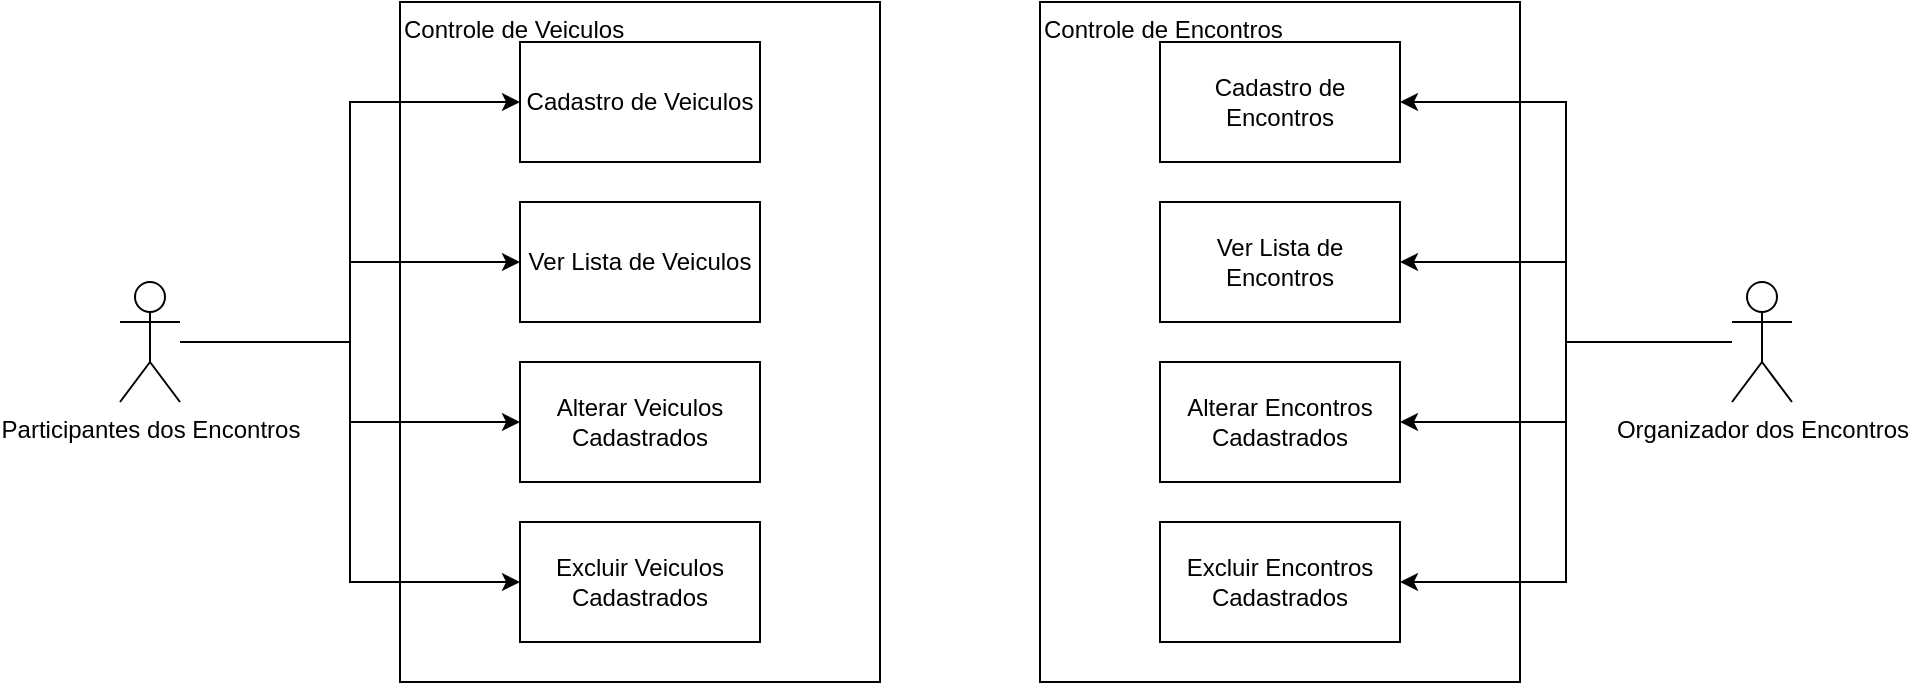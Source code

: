 <mxfile version="21.3.8" type="device">
  <diagram name="Diagrama de Uso" id="W3shOh-qu_SxtNASPFLj">
    <mxGraphModel dx="1107" dy="646" grid="0" gridSize="10" guides="1" tooltips="1" connect="1" arrows="1" fold="1" page="0" pageScale="1" pageWidth="827" pageHeight="1169" math="0" shadow="0">
      <root>
        <mxCell id="0" />
        <mxCell id="1" parent="0" />
        <mxCell id="EefOSyrNORaYxuJxNh8y-10" style="edgeStyle=orthogonalEdgeStyle;rounded=0;orthogonalLoop=1;jettySize=auto;html=1;entryX=0;entryY=0.5;entryDx=0;entryDy=0;" edge="1" parent="1" source="EefOSyrNORaYxuJxNh8y-1" target="EefOSyrNORaYxuJxNh8y-5">
          <mxGeometry relative="1" as="geometry" />
        </mxCell>
        <mxCell id="EefOSyrNORaYxuJxNh8y-11" style="edgeStyle=orthogonalEdgeStyle;rounded=0;orthogonalLoop=1;jettySize=auto;html=1;" edge="1" parent="1" source="EefOSyrNORaYxuJxNh8y-1" target="EefOSyrNORaYxuJxNh8y-6">
          <mxGeometry relative="1" as="geometry" />
        </mxCell>
        <mxCell id="EefOSyrNORaYxuJxNh8y-12" style="edgeStyle=orthogonalEdgeStyle;rounded=0;orthogonalLoop=1;jettySize=auto;html=1;entryX=0;entryY=0.5;entryDx=0;entryDy=0;" edge="1" parent="1" source="EefOSyrNORaYxuJxNh8y-1" target="EefOSyrNORaYxuJxNh8y-7">
          <mxGeometry relative="1" as="geometry" />
        </mxCell>
        <mxCell id="EefOSyrNORaYxuJxNh8y-4" value="Controle de Veiculos" style="rounded=0;whiteSpace=wrap;html=1;fillColor=none;align=left;verticalAlign=top;" vertex="1" parent="1">
          <mxGeometry x="320" y="80" width="240" height="340" as="geometry" />
        </mxCell>
        <mxCell id="EefOSyrNORaYxuJxNh8y-13" style="edgeStyle=orthogonalEdgeStyle;rounded=0;orthogonalLoop=1;jettySize=auto;html=1;entryX=0;entryY=0.5;entryDx=0;entryDy=0;" edge="1" parent="1" source="EefOSyrNORaYxuJxNh8y-1" target="EefOSyrNORaYxuJxNh8y-8">
          <mxGeometry relative="1" as="geometry" />
        </mxCell>
        <mxCell id="EefOSyrNORaYxuJxNh8y-1" value="Participantes dos Encontros" style="shape=umlActor;verticalLabelPosition=bottom;verticalAlign=top;html=1;outlineConnect=0;" vertex="1" parent="1">
          <mxGeometry x="180" y="220" width="30" height="60" as="geometry" />
        </mxCell>
        <mxCell id="EefOSyrNORaYxuJxNh8y-5" value="Cadastro de Veiculos" style="rounded=0;whiteSpace=wrap;html=1;" vertex="1" parent="1">
          <mxGeometry x="380" y="100" width="120" height="60" as="geometry" />
        </mxCell>
        <mxCell id="EefOSyrNORaYxuJxNh8y-6" value="Ver Lista de Veiculos" style="rounded=0;whiteSpace=wrap;html=1;" vertex="1" parent="1">
          <mxGeometry x="380" y="180" width="120" height="60" as="geometry" />
        </mxCell>
        <mxCell id="EefOSyrNORaYxuJxNh8y-7" value="Alterar Veiculos Cadastrados" style="rounded=0;whiteSpace=wrap;html=1;" vertex="1" parent="1">
          <mxGeometry x="380" y="260" width="120" height="60" as="geometry" />
        </mxCell>
        <mxCell id="EefOSyrNORaYxuJxNh8y-8" value="Excluir Veiculos Cadastrados" style="rounded=0;whiteSpace=wrap;html=1;" vertex="1" parent="1">
          <mxGeometry x="380" y="340" width="120" height="60" as="geometry" />
        </mxCell>
        <mxCell id="EefOSyrNORaYxuJxNh8y-14" style="edgeStyle=orthogonalEdgeStyle;rounded=0;orthogonalLoop=1;jettySize=auto;html=1;entryX=1;entryY=0.5;entryDx=0;entryDy=0;" edge="1" source="EefOSyrNORaYxuJxNh8y-19" target="EefOSyrNORaYxuJxNh8y-20" parent="1">
          <mxGeometry relative="1" as="geometry" />
        </mxCell>
        <mxCell id="EefOSyrNORaYxuJxNh8y-15" style="edgeStyle=orthogonalEdgeStyle;rounded=0;orthogonalLoop=1;jettySize=auto;html=1;" edge="1" source="EefOSyrNORaYxuJxNh8y-19" target="EefOSyrNORaYxuJxNh8y-21" parent="1">
          <mxGeometry relative="1" as="geometry" />
        </mxCell>
        <mxCell id="EefOSyrNORaYxuJxNh8y-17" value="Controle de Encontros" style="rounded=0;whiteSpace=wrap;html=1;fillColor=none;align=left;verticalAlign=top;" vertex="1" parent="1">
          <mxGeometry x="640" y="80" width="240" height="340" as="geometry" />
        </mxCell>
        <mxCell id="EefOSyrNORaYxuJxNh8y-18" style="edgeStyle=orthogonalEdgeStyle;rounded=0;orthogonalLoop=1;jettySize=auto;html=1;entryX=1;entryY=0.5;entryDx=0;entryDy=0;" edge="1" source="EefOSyrNORaYxuJxNh8y-19" target="EefOSyrNORaYxuJxNh8y-23" parent="1">
          <mxGeometry relative="1" as="geometry" />
        </mxCell>
        <mxCell id="EefOSyrNORaYxuJxNh8y-24" style="edgeStyle=orthogonalEdgeStyle;rounded=0;orthogonalLoop=1;jettySize=auto;html=1;entryX=1;entryY=0.5;entryDx=0;entryDy=0;" edge="1" parent="1" source="EefOSyrNORaYxuJxNh8y-19" target="EefOSyrNORaYxuJxNh8y-22">
          <mxGeometry relative="1" as="geometry" />
        </mxCell>
        <mxCell id="EefOSyrNORaYxuJxNh8y-19" value="Organizador dos Encontros" style="shape=umlActor;verticalLabelPosition=bottom;verticalAlign=top;html=1;outlineConnect=0;" vertex="1" parent="1">
          <mxGeometry x="986" y="220" width="30" height="60" as="geometry" />
        </mxCell>
        <mxCell id="EefOSyrNORaYxuJxNh8y-20" value="Cadastro de Encontros" style="rounded=0;whiteSpace=wrap;html=1;" vertex="1" parent="1">
          <mxGeometry x="700" y="100" width="120" height="60" as="geometry" />
        </mxCell>
        <mxCell id="EefOSyrNORaYxuJxNh8y-21" value="Ver Lista de Encontros" style="rounded=0;whiteSpace=wrap;html=1;" vertex="1" parent="1">
          <mxGeometry x="700" y="180" width="120" height="60" as="geometry" />
        </mxCell>
        <mxCell id="EefOSyrNORaYxuJxNh8y-22" value="Alterar Encontros&lt;br&gt;Cadastrados" style="rounded=0;whiteSpace=wrap;html=1;" vertex="1" parent="1">
          <mxGeometry x="700" y="260" width="120" height="60" as="geometry" />
        </mxCell>
        <mxCell id="EefOSyrNORaYxuJxNh8y-23" value="Excluir Encontros Cadastrados" style="rounded=0;whiteSpace=wrap;html=1;" vertex="1" parent="1">
          <mxGeometry x="700" y="340" width="120" height="60" as="geometry" />
        </mxCell>
      </root>
    </mxGraphModel>
  </diagram>
</mxfile>
